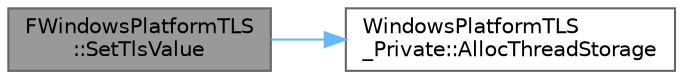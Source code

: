 digraph "FWindowsPlatformTLS::SetTlsValue"
{
 // INTERACTIVE_SVG=YES
 // LATEX_PDF_SIZE
  bgcolor="transparent";
  edge [fontname=Helvetica,fontsize=10,labelfontname=Helvetica,labelfontsize=10];
  node [fontname=Helvetica,fontsize=10,shape=box,height=0.2,width=0.4];
  rankdir="LR";
  Node1 [id="Node000001",label="FWindowsPlatformTLS\l::SetTlsValue",height=0.2,width=0.4,color="gray40", fillcolor="grey60", style="filled", fontcolor="black",tooltip="Sets a value in the specified TLS slot."];
  Node1 -> Node2 [id="edge1_Node000001_Node000002",color="steelblue1",style="solid",tooltip=" "];
  Node2 [id="Node000002",label="WindowsPlatformTLS\l_Private::AllocThreadStorage",height=0.2,width=0.4,color="grey40", fillcolor="white", style="filled",URL="$d0/dee/namespaceWindowsPlatformTLS__Private.html#a3b061250620163cfdfdbee36a575dc97",tooltip=" "];
}
